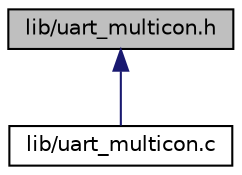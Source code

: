digraph "lib/uart_multicon.h"
{
 // LATEX_PDF_SIZE
  edge [fontname="Helvetica",fontsize="10",labelfontname="Helvetica",labelfontsize="10"];
  node [fontname="Helvetica",fontsize="10",shape=record];
  Node1 [label="lib/uart_multicon.h",height=0.2,width=0.4,color="black", fillcolor="grey75", style="filled", fontcolor="black",tooltip="UART multicon interface of the FM4, which can be used to connect the BLE module to the FM4...."];
  Node1 -> Node2 [dir="back",color="midnightblue",fontsize="10",style="solid",fontname="Helvetica"];
  Node2 [label="lib/uart_multicon.c",height=0.2,width=0.4,color="black", fillcolor="white", style="filled",URL="$uart__multicon_8c.html",tooltip=" "];
}
